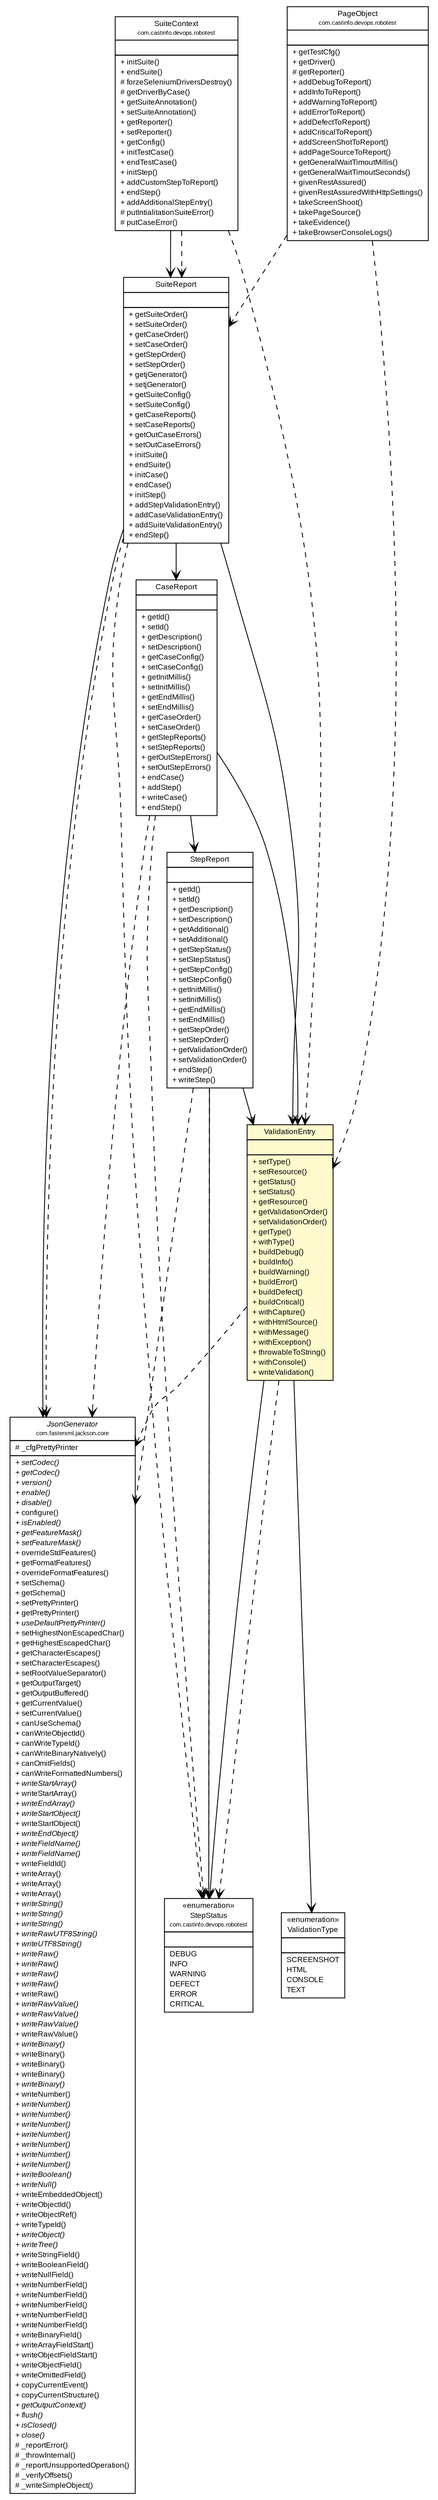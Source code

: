 #!/usr/local/bin/dot
#
# Class diagram 
# Generated by UMLGraph version R5_6-24-gf6e263 (https://www.umlgraph.org/)
#

digraph G {
	edge [fontname="arial",fontsize=10,labelfontname="arial",labelfontsize=10];
	node [fontname="arial",fontsize=10,shape=plaintext];
	nodesep=0.25;
	ranksep=0.5;
	// com.castinfo.devops.robotest.SuiteContext
	c2504 [label=<<table title="com.castinfo.devops.robotest.SuiteContext" border="0" cellborder="1" cellspacing="0" cellpadding="2" port="p" href="../SuiteContext.html">
		<tr><td><table border="0" cellspacing="0" cellpadding="1">
<tr><td align="center" balign="center"> SuiteContext </td></tr>
<tr><td align="center" balign="center"><font point-size="7.0"> com.castinfo.devops.robotest </font></td></tr>
		</table></td></tr>
		<tr><td><table border="0" cellspacing="0" cellpadding="1">
<tr><td align="left" balign="left">  </td></tr>
		</table></td></tr>
		<tr><td><table border="0" cellspacing="0" cellpadding="1">
<tr><td align="left" balign="left"> + initSuite() </td></tr>
<tr><td align="left" balign="left"> + endSuite() </td></tr>
<tr><td align="left" balign="left"> # forzeSeleniumDriversDestroy() </td></tr>
<tr><td align="left" balign="left"> # getDriverByCase() </td></tr>
<tr><td align="left" balign="left"> + getSuiteAnnotation() </td></tr>
<tr><td align="left" balign="left"> + setSuiteAnnotation() </td></tr>
<tr><td align="left" balign="left"> + getReporter() </td></tr>
<tr><td align="left" balign="left"> + setReporter() </td></tr>
<tr><td align="left" balign="left"> + getConfig() </td></tr>
<tr><td align="left" balign="left"> + initTestCase() </td></tr>
<tr><td align="left" balign="left"> + endTestCase() </td></tr>
<tr><td align="left" balign="left"> + initStep() </td></tr>
<tr><td align="left" balign="left"> + addCustomStepToReport() </td></tr>
<tr><td align="left" balign="left"> + endStep() </td></tr>
<tr><td align="left" balign="left"> + addAdditionalStepEntry() </td></tr>
<tr><td align="left" balign="left"> # putIntialitationSuiteError() </td></tr>
<tr><td align="left" balign="left"> # putCaseError() </td></tr>
		</table></td></tr>
		</table>>, URL="../SuiteContext.html", fontname="arial", fontcolor="black", fontsize=9.0];
	// com.castinfo.devops.robotest.StepStatus
	c2505 [label=<<table title="com.castinfo.devops.robotest.StepStatus" border="0" cellborder="1" cellspacing="0" cellpadding="2" port="p" href="../StepStatus.html">
		<tr><td><table border="0" cellspacing="0" cellpadding="1">
<tr><td align="center" balign="center"> &#171;enumeration&#187; </td></tr>
<tr><td align="center" balign="center"> StepStatus </td></tr>
<tr><td align="center" balign="center"><font point-size="7.0"> com.castinfo.devops.robotest </font></td></tr>
		</table></td></tr>
		<tr><td><table border="0" cellspacing="0" cellpadding="1">
<tr><td align="left" balign="left">  </td></tr>
		</table></td></tr>
		<tr><td><table border="0" cellspacing="0" cellpadding="1">
<tr><td align="left" balign="left"> DEBUG </td></tr>
<tr><td align="left" balign="left"> INFO </td></tr>
<tr><td align="left" balign="left"> WARNING </td></tr>
<tr><td align="left" balign="left"> DEFECT </td></tr>
<tr><td align="left" balign="left"> ERROR </td></tr>
<tr><td align="left" balign="left"> CRITICAL </td></tr>
		</table></td></tr>
		</table>>, URL="../StepStatus.html", fontname="arial", fontcolor="black", fontsize=9.0];
	// com.castinfo.devops.robotest.PageObject
	c2509 [label=<<table title="com.castinfo.devops.robotest.PageObject" border="0" cellborder="1" cellspacing="0" cellpadding="2" port="p" href="../PageObject.html">
		<tr><td><table border="0" cellspacing="0" cellpadding="1">
<tr><td align="center" balign="center"> PageObject </td></tr>
<tr><td align="center" balign="center"><font point-size="7.0"> com.castinfo.devops.robotest </font></td></tr>
		</table></td></tr>
		<tr><td><table border="0" cellspacing="0" cellpadding="1">
<tr><td align="left" balign="left">  </td></tr>
		</table></td></tr>
		<tr><td><table border="0" cellspacing="0" cellpadding="1">
<tr><td align="left" balign="left"> + getTestCfg() </td></tr>
<tr><td align="left" balign="left"> + getDriver() </td></tr>
<tr><td align="left" balign="left"> # getReporter() </td></tr>
<tr><td align="left" balign="left"> + addDebugToReport() </td></tr>
<tr><td align="left" balign="left"> + addInfoToReport() </td></tr>
<tr><td align="left" balign="left"> + addWarningToReport() </td></tr>
<tr><td align="left" balign="left"> + addErrorToReport() </td></tr>
<tr><td align="left" balign="left"> + addDefectToReport() </td></tr>
<tr><td align="left" balign="left"> + addCriticalToReport() </td></tr>
<tr><td align="left" balign="left"> + addScreenShotToReport() </td></tr>
<tr><td align="left" balign="left"> + addPageSourceToReport() </td></tr>
<tr><td align="left" balign="left"> + getGeneralWaitTimoutMillis() </td></tr>
<tr><td align="left" balign="left"> + getGeneralWaitTimoutSeconds() </td></tr>
<tr><td align="left" balign="left"> + givenRestAssured() </td></tr>
<tr><td align="left" balign="left"> + givenRestAssuredWithHttpSettings() </td></tr>
<tr><td align="left" balign="left"> + takeScreenShoot() </td></tr>
<tr><td align="left" balign="left"> + takePageSource() </td></tr>
<tr><td align="left" balign="left"> + takeEvidence() </td></tr>
<tr><td align="left" balign="left"> + takeBrowserConsoleLogs() </td></tr>
		</table></td></tr>
		</table>>, URL="../PageObject.html", fontname="arial", fontcolor="black", fontsize=9.0];
	// com.castinfo.devops.robotest.report.ValidationType
	c2510 [label=<<table title="com.castinfo.devops.robotest.report.ValidationType" border="0" cellborder="1" cellspacing="0" cellpadding="2" port="p" href="./ValidationType.html">
		<tr><td><table border="0" cellspacing="0" cellpadding="1">
<tr><td align="center" balign="center"> &#171;enumeration&#187; </td></tr>
<tr><td align="center" balign="center"> ValidationType </td></tr>
		</table></td></tr>
		<tr><td><table border="0" cellspacing="0" cellpadding="1">
<tr><td align="left" balign="left">  </td></tr>
		</table></td></tr>
		<tr><td><table border="0" cellspacing="0" cellpadding="1">
<tr><td align="left" balign="left"> SCREENSHOT </td></tr>
<tr><td align="left" balign="left"> HTML </td></tr>
<tr><td align="left" balign="left"> CONSOLE </td></tr>
<tr><td align="left" balign="left"> TEXT </td></tr>
		</table></td></tr>
		</table>>, URL="./ValidationType.html", fontname="arial", fontcolor="black", fontsize=9.0];
	// com.castinfo.devops.robotest.report.ValidationEntry
	c2511 [label=<<table title="com.castinfo.devops.robotest.report.ValidationEntry" border="0" cellborder="1" cellspacing="0" cellpadding="2" port="p" bgcolor="lemonChiffon" href="./ValidationEntry.html">
		<tr><td><table border="0" cellspacing="0" cellpadding="1">
<tr><td align="center" balign="center"> ValidationEntry </td></tr>
		</table></td></tr>
		<tr><td><table border="0" cellspacing="0" cellpadding="1">
<tr><td align="left" balign="left">  </td></tr>
		</table></td></tr>
		<tr><td><table border="0" cellspacing="0" cellpadding="1">
<tr><td align="left" balign="left"> + setType() </td></tr>
<tr><td align="left" balign="left"> + setResource() </td></tr>
<tr><td align="left" balign="left"> + getStatus() </td></tr>
<tr><td align="left" balign="left"> + setStatus() </td></tr>
<tr><td align="left" balign="left"> + getResource() </td></tr>
<tr><td align="left" balign="left"> + getValidationOrder() </td></tr>
<tr><td align="left" balign="left"> + setValidationOrder() </td></tr>
<tr><td align="left" balign="left"> + getType() </td></tr>
<tr><td align="left" balign="left"> + withType() </td></tr>
<tr><td align="left" balign="left"> + buildDebug() </td></tr>
<tr><td align="left" balign="left"> + buildInfo() </td></tr>
<tr><td align="left" balign="left"> + buildWarning() </td></tr>
<tr><td align="left" balign="left"> + buildError() </td></tr>
<tr><td align="left" balign="left"> + buildDefect() </td></tr>
<tr><td align="left" balign="left"> + buildCritical() </td></tr>
<tr><td align="left" balign="left"> + withCapture() </td></tr>
<tr><td align="left" balign="left"> + withHtmlSource() </td></tr>
<tr><td align="left" balign="left"> + withMessage() </td></tr>
<tr><td align="left" balign="left"> + withException() </td></tr>
<tr><td align="left" balign="left"> + throwableToString() </td></tr>
<tr><td align="left" balign="left"> + withConsole() </td></tr>
<tr><td align="left" balign="left"> + writeValidation() </td></tr>
		</table></td></tr>
		</table>>, URL="./ValidationEntry.html", fontname="arial", fontcolor="black", fontsize=9.0];
	// com.castinfo.devops.robotest.report.SuiteReport
	c2513 [label=<<table title="com.castinfo.devops.robotest.report.SuiteReport" border="0" cellborder="1" cellspacing="0" cellpadding="2" port="p" href="./SuiteReport.html">
		<tr><td><table border="0" cellspacing="0" cellpadding="1">
<tr><td align="center" balign="center"> SuiteReport </td></tr>
		</table></td></tr>
		<tr><td><table border="0" cellspacing="0" cellpadding="1">
<tr><td align="left" balign="left">  </td></tr>
		</table></td></tr>
		<tr><td><table border="0" cellspacing="0" cellpadding="1">
<tr><td align="left" balign="left"> + getSuiteOrder() </td></tr>
<tr><td align="left" balign="left"> + setSuiteOrder() </td></tr>
<tr><td align="left" balign="left"> + getCaseOrder() </td></tr>
<tr><td align="left" balign="left"> + setCaseOrder() </td></tr>
<tr><td align="left" balign="left"> + getStepOrder() </td></tr>
<tr><td align="left" balign="left"> + setStepOrder() </td></tr>
<tr><td align="left" balign="left"> + getjGenerator() </td></tr>
<tr><td align="left" balign="left"> + setjGenerator() </td></tr>
<tr><td align="left" balign="left"> + getSuiteConfig() </td></tr>
<tr><td align="left" balign="left"> + setSuiteConfig() </td></tr>
<tr><td align="left" balign="left"> + getCaseReports() </td></tr>
<tr><td align="left" balign="left"> + setCaseReports() </td></tr>
<tr><td align="left" balign="left"> + getOutCaseErrors() </td></tr>
<tr><td align="left" balign="left"> + setOutCaseErrors() </td></tr>
<tr><td align="left" balign="left"> + initSuite() </td></tr>
<tr><td align="left" balign="left"> + endSuite() </td></tr>
<tr><td align="left" balign="left"> + initCase() </td></tr>
<tr><td align="left" balign="left"> + endCase() </td></tr>
<tr><td align="left" balign="left"> + initStep() </td></tr>
<tr><td align="left" balign="left"> + addStepValidationEntry() </td></tr>
<tr><td align="left" balign="left"> + addCaseValidationEntry() </td></tr>
<tr><td align="left" balign="left"> + addSuiteValidationEntry() </td></tr>
<tr><td align="left" balign="left"> + endStep() </td></tr>
		</table></td></tr>
		</table>>, URL="./SuiteReport.html", fontname="arial", fontcolor="black", fontsize=9.0];
	// com.castinfo.devops.robotest.report.StepReport
	c2515 [label=<<table title="com.castinfo.devops.robotest.report.StepReport" border="0" cellborder="1" cellspacing="0" cellpadding="2" port="p" href="./StepReport.html">
		<tr><td><table border="0" cellspacing="0" cellpadding="1">
<tr><td align="center" balign="center"> StepReport </td></tr>
		</table></td></tr>
		<tr><td><table border="0" cellspacing="0" cellpadding="1">
<tr><td align="left" balign="left">  </td></tr>
		</table></td></tr>
		<tr><td><table border="0" cellspacing="0" cellpadding="1">
<tr><td align="left" balign="left"> + getId() </td></tr>
<tr><td align="left" balign="left"> + setId() </td></tr>
<tr><td align="left" balign="left"> + getDescription() </td></tr>
<tr><td align="left" balign="left"> + setDescription() </td></tr>
<tr><td align="left" balign="left"> + getAdditional() </td></tr>
<tr><td align="left" balign="left"> + setAdditional() </td></tr>
<tr><td align="left" balign="left"> + getStepStatus() </td></tr>
<tr><td align="left" balign="left"> + setStepStatus() </td></tr>
<tr><td align="left" balign="left"> + getStepConfig() </td></tr>
<tr><td align="left" balign="left"> + setStepConfig() </td></tr>
<tr><td align="left" balign="left"> + getInitMillis() </td></tr>
<tr><td align="left" balign="left"> + setInitMillis() </td></tr>
<tr><td align="left" balign="left"> + getEndMillis() </td></tr>
<tr><td align="left" balign="left"> + setEndMillis() </td></tr>
<tr><td align="left" balign="left"> + getStepOrder() </td></tr>
<tr><td align="left" balign="left"> + setStepOrder() </td></tr>
<tr><td align="left" balign="left"> + getValidationOrder() </td></tr>
<tr><td align="left" balign="left"> + setValidationOrder() </td></tr>
<tr><td align="left" balign="left"> + endStep() </td></tr>
<tr><td align="left" balign="left"> + writeStep() </td></tr>
		</table></td></tr>
		</table>>, URL="./StepReport.html", fontname="arial", fontcolor="black", fontsize=9.0];
	// com.castinfo.devops.robotest.report.CaseReport
	c2518 [label=<<table title="com.castinfo.devops.robotest.report.CaseReport" border="0" cellborder="1" cellspacing="0" cellpadding="2" port="p" href="./CaseReport.html">
		<tr><td><table border="0" cellspacing="0" cellpadding="1">
<tr><td align="center" balign="center"> CaseReport </td></tr>
		</table></td></tr>
		<tr><td><table border="0" cellspacing="0" cellpadding="1">
<tr><td align="left" balign="left">  </td></tr>
		</table></td></tr>
		<tr><td><table border="0" cellspacing="0" cellpadding="1">
<tr><td align="left" balign="left"> + getId() </td></tr>
<tr><td align="left" balign="left"> + setId() </td></tr>
<tr><td align="left" balign="left"> + getDescription() </td></tr>
<tr><td align="left" balign="left"> + setDescription() </td></tr>
<tr><td align="left" balign="left"> + getCaseConfig() </td></tr>
<tr><td align="left" balign="left"> + setCaseConfig() </td></tr>
<tr><td align="left" balign="left"> + getInitMillis() </td></tr>
<tr><td align="left" balign="left"> + setInitMillis() </td></tr>
<tr><td align="left" balign="left"> + getEndMillis() </td></tr>
<tr><td align="left" balign="left"> + setEndMillis() </td></tr>
<tr><td align="left" balign="left"> + getCaseOrder() </td></tr>
<tr><td align="left" balign="left"> + setCaseOrder() </td></tr>
<tr><td align="left" balign="left"> + getStepReports() </td></tr>
<tr><td align="left" balign="left"> + setStepReports() </td></tr>
<tr><td align="left" balign="left"> + getOutStepErrors() </td></tr>
<tr><td align="left" balign="left"> + setOutStepErrors() </td></tr>
<tr><td align="left" balign="left"> + endCase() </td></tr>
<tr><td align="left" balign="left"> + addStep() </td></tr>
<tr><td align="left" balign="left"> + writeCase() </td></tr>
<tr><td align="left" balign="left"> + endStep() </td></tr>
		</table></td></tr>
		</table>>, URL="./CaseReport.html", fontname="arial", fontcolor="black", fontsize=9.0];
	// com.castinfo.devops.robotest.SuiteContext NAVASSOC com.castinfo.devops.robotest.report.SuiteReport
	c2504:p -> c2513:p [taillabel="", label="", headlabel="", fontname="arial", fontcolor="black", fontsize=10.0, color="black", arrowhead=open];
	// com.castinfo.devops.robotest.report.ValidationEntry NAVASSOC com.castinfo.devops.robotest.StepStatus
	c2511:p -> c2505:p [taillabel="", label="", headlabel="", fontname="arial", fontcolor="black", fontsize=10.0, color="black", arrowhead=open];
	// com.castinfo.devops.robotest.report.ValidationEntry NAVASSOC com.castinfo.devops.robotest.report.ValidationType
	c2511:p -> c2510:p [taillabel="", label="", headlabel="", fontname="arial", fontcolor="black", fontsize=10.0, color="black", arrowhead=open];
	// com.castinfo.devops.robotest.report.SuiteReport NAVASSOC com.fasterxml.jackson.core.JsonGenerator
	c2513:p -> c2526:p [taillabel="", label="", headlabel="", fontname="arial", fontcolor="black", fontsize=10.0, color="black", arrowhead=open];
	// com.castinfo.devops.robotest.report.SuiteReport NAVASSOC com.castinfo.devops.robotest.report.CaseReport
	c2513:p -> c2518:p [taillabel="", label="", headlabel="*", fontname="arial", fontcolor="black", fontsize=10.0, color="black", arrowhead=open];
	// com.castinfo.devops.robotest.report.SuiteReport NAVASSOC com.castinfo.devops.robotest.report.ValidationEntry
	c2513:p -> c2511:p [taillabel="", label="", headlabel="*", fontname="arial", fontcolor="black", fontsize=10.0, color="black", arrowhead=open];
	// com.castinfo.devops.robotest.report.StepReport NAVASSOC com.castinfo.devops.robotest.report.ValidationEntry
	c2515:p -> c2511:p [taillabel="", label="", headlabel="*", fontname="arial", fontcolor="black", fontsize=10.0, color="black", arrowhead=open];
	// com.castinfo.devops.robotest.report.StepReport NAVASSOC com.castinfo.devops.robotest.StepStatus
	c2515:p -> c2505:p [taillabel="", label="", headlabel="", fontname="arial", fontcolor="black", fontsize=10.0, color="black", arrowhead=open];
	// com.castinfo.devops.robotest.report.CaseReport NAVASSOC com.castinfo.devops.robotest.report.StepReport
	c2518:p -> c2515:p [taillabel="", label="", headlabel="*", fontname="arial", fontcolor="black", fontsize=10.0, color="black", arrowhead=open];
	// com.castinfo.devops.robotest.report.CaseReport NAVASSOC com.castinfo.devops.robotest.report.ValidationEntry
	c2518:p -> c2511:p [taillabel="", label="", headlabel="*", fontname="arial", fontcolor="black", fontsize=10.0, color="black", arrowhead=open];
	// com.castinfo.devops.robotest.SuiteContext DEPEND com.castinfo.devops.robotest.report.ValidationEntry
	c2504:p -> c2511:p [taillabel="", label="", headlabel="", fontname="arial", fontcolor="black", fontsize=10.0, color="black", arrowhead=open, style=dashed];
	// com.castinfo.devops.robotest.SuiteContext DEPEND com.castinfo.devops.robotest.report.SuiteReport
	c2504:p -> c2513:p [taillabel="", label="", headlabel="", fontname="arial", fontcolor="black", fontsize=10.0, color="black", arrowhead=open, style=dashed];
	// com.castinfo.devops.robotest.PageObject DEPEND com.castinfo.devops.robotest.report.ValidationEntry
	c2509:p -> c2511:p [taillabel="", label="", headlabel="", fontname="arial", fontcolor="black", fontsize=10.0, color="black", arrowhead=open, style=dashed];
	// com.castinfo.devops.robotest.PageObject DEPEND com.castinfo.devops.robotest.report.SuiteReport
	c2509:p -> c2513:p [taillabel="", label="", headlabel="", fontname="arial", fontcolor="black", fontsize=10.0, color="black", arrowhead=open, style=dashed];
	// com.castinfo.devops.robotest.report.ValidationEntry DEPEND com.fasterxml.jackson.core.JsonGenerator
	c2511:p -> c2526:p [taillabel="", label="", headlabel="", fontname="arial", fontcolor="black", fontsize=10.0, color="black", arrowhead=open, style=dashed];
	// com.castinfo.devops.robotest.report.ValidationEntry DEPEND com.castinfo.devops.robotest.StepStatus
	c2511:p -> c2505:p [taillabel="", label="", headlabel="", fontname="arial", fontcolor="black", fontsize=10.0, color="black", arrowhead=open, style=dashed];
	// com.castinfo.devops.robotest.report.SuiteReport DEPEND com.fasterxml.jackson.core.JsonGenerator
	c2513:p -> c2526:p [taillabel="", label="", headlabel="", fontname="arial", fontcolor="black", fontsize=10.0, color="black", arrowhead=open, style=dashed];
	// com.castinfo.devops.robotest.report.SuiteReport DEPEND com.castinfo.devops.robotest.StepStatus
	c2513:p -> c2505:p [taillabel="", label="", headlabel="", fontname="arial", fontcolor="black", fontsize=10.0, color="black", arrowhead=open, style=dashed];
	// com.castinfo.devops.robotest.report.StepReport DEPEND com.fasterxml.jackson.core.JsonGenerator
	c2515:p -> c2526:p [taillabel="", label="", headlabel="", fontname="arial", fontcolor="black", fontsize=10.0, color="black", arrowhead=open, style=dashed];
	// com.castinfo.devops.robotest.report.StepReport DEPEND com.castinfo.devops.robotest.StepStatus
	c2515:p -> c2505:p [taillabel="", label="", headlabel="", fontname="arial", fontcolor="black", fontsize=10.0, color="black", arrowhead=open, style=dashed];
	// com.castinfo.devops.robotest.report.CaseReport DEPEND com.fasterxml.jackson.core.JsonGenerator
	c2518:p -> c2526:p [taillabel="", label="", headlabel="", fontname="arial", fontcolor="black", fontsize=10.0, color="black", arrowhead=open, style=dashed];
	// com.castinfo.devops.robotest.report.CaseReport DEPEND com.castinfo.devops.robotest.StepStatus
	c2518:p -> c2505:p [taillabel="", label="", headlabel="", fontname="arial", fontcolor="black", fontsize=10.0, color="black", arrowhead=open, style=dashed];
	// com.fasterxml.jackson.core.JsonGenerator
	c2526 [label=<<table title="com.fasterxml.jackson.core.JsonGenerator" border="0" cellborder="1" cellspacing="0" cellpadding="2" port="p" href="https://java.sun.com/j2se/1.4.2/docs/api/com/fasterxml/jackson/core/JsonGenerator.html">
		<tr><td><table border="0" cellspacing="0" cellpadding="1">
<tr><td align="center" balign="center"><font face="arial italic"> JsonGenerator </font></td></tr>
<tr><td align="center" balign="center"><font point-size="7.0"> com.fasterxml.jackson.core </font></td></tr>
		</table></td></tr>
		<tr><td><table border="0" cellspacing="0" cellpadding="1">
<tr><td align="left" balign="left"> # _cfgPrettyPrinter </td></tr>
		</table></td></tr>
		<tr><td><table border="0" cellspacing="0" cellpadding="1">
<tr><td align="left" balign="left"><font face="arial italic" point-size="9.0"> + setCodec() </font></td></tr>
<tr><td align="left" balign="left"><font face="arial italic" point-size="9.0"> + getCodec() </font></td></tr>
<tr><td align="left" balign="left"><font face="arial italic" point-size="9.0"> + version() </font></td></tr>
<tr><td align="left" balign="left"><font face="arial italic" point-size="9.0"> + enable() </font></td></tr>
<tr><td align="left" balign="left"><font face="arial italic" point-size="9.0"> + disable() </font></td></tr>
<tr><td align="left" balign="left"> + configure() </td></tr>
<tr><td align="left" balign="left"><font face="arial italic" point-size="9.0"> + isEnabled() </font></td></tr>
<tr><td align="left" balign="left"><font face="arial italic" point-size="9.0"> + getFeatureMask() </font></td></tr>
<tr><td align="left" balign="left"><font face="arial italic" point-size="9.0"> + setFeatureMask() </font></td></tr>
<tr><td align="left" balign="left"> + overrideStdFeatures() </td></tr>
<tr><td align="left" balign="left"> + getFormatFeatures() </td></tr>
<tr><td align="left" balign="left"> + overrideFormatFeatures() </td></tr>
<tr><td align="left" balign="left"> + setSchema() </td></tr>
<tr><td align="left" balign="left"> + getSchema() </td></tr>
<tr><td align="left" balign="left"> + setPrettyPrinter() </td></tr>
<tr><td align="left" balign="left"> + getPrettyPrinter() </td></tr>
<tr><td align="left" balign="left"><font face="arial italic" point-size="9.0"> + useDefaultPrettyPrinter() </font></td></tr>
<tr><td align="left" balign="left"> + setHighestNonEscapedChar() </td></tr>
<tr><td align="left" balign="left"> + getHighestEscapedChar() </td></tr>
<tr><td align="left" balign="left"> + getCharacterEscapes() </td></tr>
<tr><td align="left" balign="left"> + setCharacterEscapes() </td></tr>
<tr><td align="left" balign="left"> + setRootValueSeparator() </td></tr>
<tr><td align="left" balign="left"> + getOutputTarget() </td></tr>
<tr><td align="left" balign="left"> + getOutputBuffered() </td></tr>
<tr><td align="left" balign="left"> + getCurrentValue() </td></tr>
<tr><td align="left" balign="left"> + setCurrentValue() </td></tr>
<tr><td align="left" balign="left"> + canUseSchema() </td></tr>
<tr><td align="left" balign="left"> + canWriteObjectId() </td></tr>
<tr><td align="left" balign="left"> + canWriteTypeId() </td></tr>
<tr><td align="left" balign="left"> + canWriteBinaryNatively() </td></tr>
<tr><td align="left" balign="left"> + canOmitFields() </td></tr>
<tr><td align="left" balign="left"> + canWriteFormattedNumbers() </td></tr>
<tr><td align="left" balign="left"><font face="arial italic" point-size="9.0"> + writeStartArray() </font></td></tr>
<tr><td align="left" balign="left"> + writeStartArray() </td></tr>
<tr><td align="left" balign="left"><font face="arial italic" point-size="9.0"> + writeEndArray() </font></td></tr>
<tr><td align="left" balign="left"><font face="arial italic" point-size="9.0"> + writeStartObject() </font></td></tr>
<tr><td align="left" balign="left"> + writeStartObject() </td></tr>
<tr><td align="left" balign="left"><font face="arial italic" point-size="9.0"> + writeEndObject() </font></td></tr>
<tr><td align="left" balign="left"><font face="arial italic" point-size="9.0"> + writeFieldName() </font></td></tr>
<tr><td align="left" balign="left"><font face="arial italic" point-size="9.0"> + writeFieldName() </font></td></tr>
<tr><td align="left" balign="left"> + writeFieldId() </td></tr>
<tr><td align="left" balign="left"> + writeArray() </td></tr>
<tr><td align="left" balign="left"> + writeArray() </td></tr>
<tr><td align="left" balign="left"> + writeArray() </td></tr>
<tr><td align="left" balign="left"><font face="arial italic" point-size="9.0"> + writeString() </font></td></tr>
<tr><td align="left" balign="left"><font face="arial italic" point-size="9.0"> + writeString() </font></td></tr>
<tr><td align="left" balign="left"><font face="arial italic" point-size="9.0"> + writeString() </font></td></tr>
<tr><td align="left" balign="left"><font face="arial italic" point-size="9.0"> + writeRawUTF8String() </font></td></tr>
<tr><td align="left" balign="left"><font face="arial italic" point-size="9.0"> + writeUTF8String() </font></td></tr>
<tr><td align="left" balign="left"><font face="arial italic" point-size="9.0"> + writeRaw() </font></td></tr>
<tr><td align="left" balign="left"><font face="arial italic" point-size="9.0"> + writeRaw() </font></td></tr>
<tr><td align="left" balign="left"><font face="arial italic" point-size="9.0"> + writeRaw() </font></td></tr>
<tr><td align="left" balign="left"><font face="arial italic" point-size="9.0"> + writeRaw() </font></td></tr>
<tr><td align="left" balign="left"> + writeRaw() </td></tr>
<tr><td align="left" balign="left"><font face="arial italic" point-size="9.0"> + writeRawValue() </font></td></tr>
<tr><td align="left" balign="left"><font face="arial italic" point-size="9.0"> + writeRawValue() </font></td></tr>
<tr><td align="left" balign="left"><font face="arial italic" point-size="9.0"> + writeRawValue() </font></td></tr>
<tr><td align="left" balign="left"> + writeRawValue() </td></tr>
<tr><td align="left" balign="left"><font face="arial italic" point-size="9.0"> + writeBinary() </font></td></tr>
<tr><td align="left" balign="left"> + writeBinary() </td></tr>
<tr><td align="left" balign="left"> + writeBinary() </td></tr>
<tr><td align="left" balign="left"> + writeBinary() </td></tr>
<tr><td align="left" balign="left"><font face="arial italic" point-size="9.0"> + writeBinary() </font></td></tr>
<tr><td align="left" balign="left"> + writeNumber() </td></tr>
<tr><td align="left" balign="left"><font face="arial italic" point-size="9.0"> + writeNumber() </font></td></tr>
<tr><td align="left" balign="left"><font face="arial italic" point-size="9.0"> + writeNumber() </font></td></tr>
<tr><td align="left" balign="left"><font face="arial italic" point-size="9.0"> + writeNumber() </font></td></tr>
<tr><td align="left" balign="left"><font face="arial italic" point-size="9.0"> + writeNumber() </font></td></tr>
<tr><td align="left" balign="left"><font face="arial italic" point-size="9.0"> + writeNumber() </font></td></tr>
<tr><td align="left" balign="left"><font face="arial italic" point-size="9.0"> + writeNumber() </font></td></tr>
<tr><td align="left" balign="left"><font face="arial italic" point-size="9.0"> + writeNumber() </font></td></tr>
<tr><td align="left" balign="left"><font face="arial italic" point-size="9.0"> + writeBoolean() </font></td></tr>
<tr><td align="left" balign="left"><font face="arial italic" point-size="9.0"> + writeNull() </font></td></tr>
<tr><td align="left" balign="left"> + writeEmbeddedObject() </td></tr>
<tr><td align="left" balign="left"> + writeObjectId() </td></tr>
<tr><td align="left" balign="left"> + writeObjectRef() </td></tr>
<tr><td align="left" balign="left"> + writeTypeId() </td></tr>
<tr><td align="left" balign="left"><font face="arial italic" point-size="9.0"> + writeObject() </font></td></tr>
<tr><td align="left" balign="left"><font face="arial italic" point-size="9.0"> + writeTree() </font></td></tr>
<tr><td align="left" balign="left"> + writeStringField() </td></tr>
<tr><td align="left" balign="left"> + writeBooleanField() </td></tr>
<tr><td align="left" balign="left"> + writeNullField() </td></tr>
<tr><td align="left" balign="left"> + writeNumberField() </td></tr>
<tr><td align="left" balign="left"> + writeNumberField() </td></tr>
<tr><td align="left" balign="left"> + writeNumberField() </td></tr>
<tr><td align="left" balign="left"> + writeNumberField() </td></tr>
<tr><td align="left" balign="left"> + writeNumberField() </td></tr>
<tr><td align="left" balign="left"> + writeBinaryField() </td></tr>
<tr><td align="left" balign="left"> + writeArrayFieldStart() </td></tr>
<tr><td align="left" balign="left"> + writeObjectFieldStart() </td></tr>
<tr><td align="left" balign="left"> + writeObjectField() </td></tr>
<tr><td align="left" balign="left"> + writeOmittedField() </td></tr>
<tr><td align="left" balign="left"> + copyCurrentEvent() </td></tr>
<tr><td align="left" balign="left"> + copyCurrentStructure() </td></tr>
<tr><td align="left" balign="left"><font face="arial italic" point-size="9.0"> + getOutputContext() </font></td></tr>
<tr><td align="left" balign="left"><font face="arial italic" point-size="9.0"> + flush() </font></td></tr>
<tr><td align="left" balign="left"><font face="arial italic" point-size="9.0"> + isClosed() </font></td></tr>
<tr><td align="left" balign="left"><font face="arial italic" point-size="9.0"> + close() </font></td></tr>
<tr><td align="left" balign="left"> # _reportError() </td></tr>
<tr><td align="left" balign="left"> # _throwInternal() </td></tr>
<tr><td align="left" balign="left"> # _reportUnsupportedOperation() </td></tr>
<tr><td align="left" balign="left"> # _verifyOffsets() </td></tr>
<tr><td align="left" balign="left"> # _writeSimpleObject() </td></tr>
		</table></td></tr>
		</table>>, URL="https://java.sun.com/j2se/1.4.2/docs/api/com/fasterxml/jackson/core/JsonGenerator.html", fontname="arial", fontcolor="black", fontsize=9.0];
}

